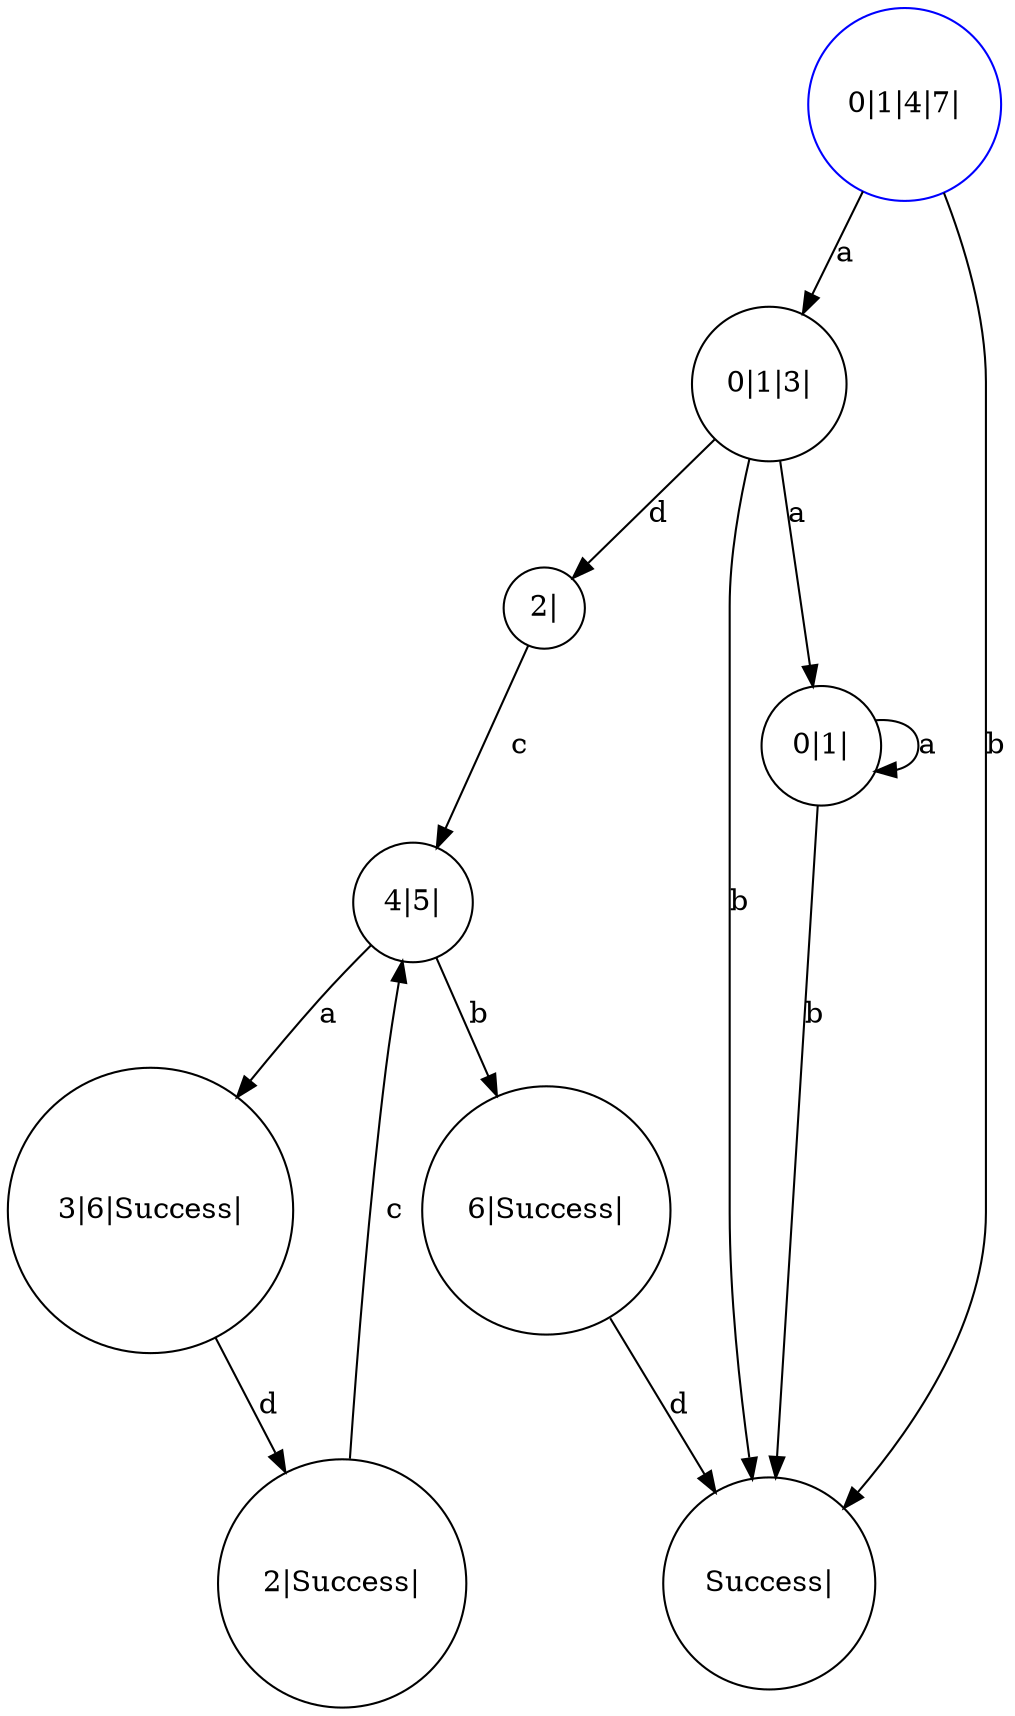 digraph TestCaseD11 { 0 [shape=circle,label="0|1|4|7|",color="#0000FF"]; 1 [shape=circle,label="0|1|3|",color="#000000"]; 2 [shape=circle,label="Success|",color="#000000"]; 3 [shape=circle,label="0|1|",color="#000000"]; 4 [shape=circle,label="2|",color="#000000"]; 5 [shape=circle,label="4|5|",color="#000000"]; 6 [shape=circle,label="3|6|Success|",color="#000000"]; 7 [shape=circle,label="6|Success|",color="#000000"]; 8 [shape=circle,label="2|Success|",color="#000000"]; 0 -> 1[label="a"]; 0 -> 2[label="b"]; 1 -> 3[label="a"]; 1 -> 2[label="b"]; 1 -> 4[label="d"]; 3 -> 3[label="a"]; 3 -> 2[label="b"]; 4 -> 5[label="c"]; 5 -> 6[label="a"]; 5 -> 7[label="b"]; 6 -> 8[label="d"]; 7 -> 2[label="d"]; 8 -> 5[label="c"]; }